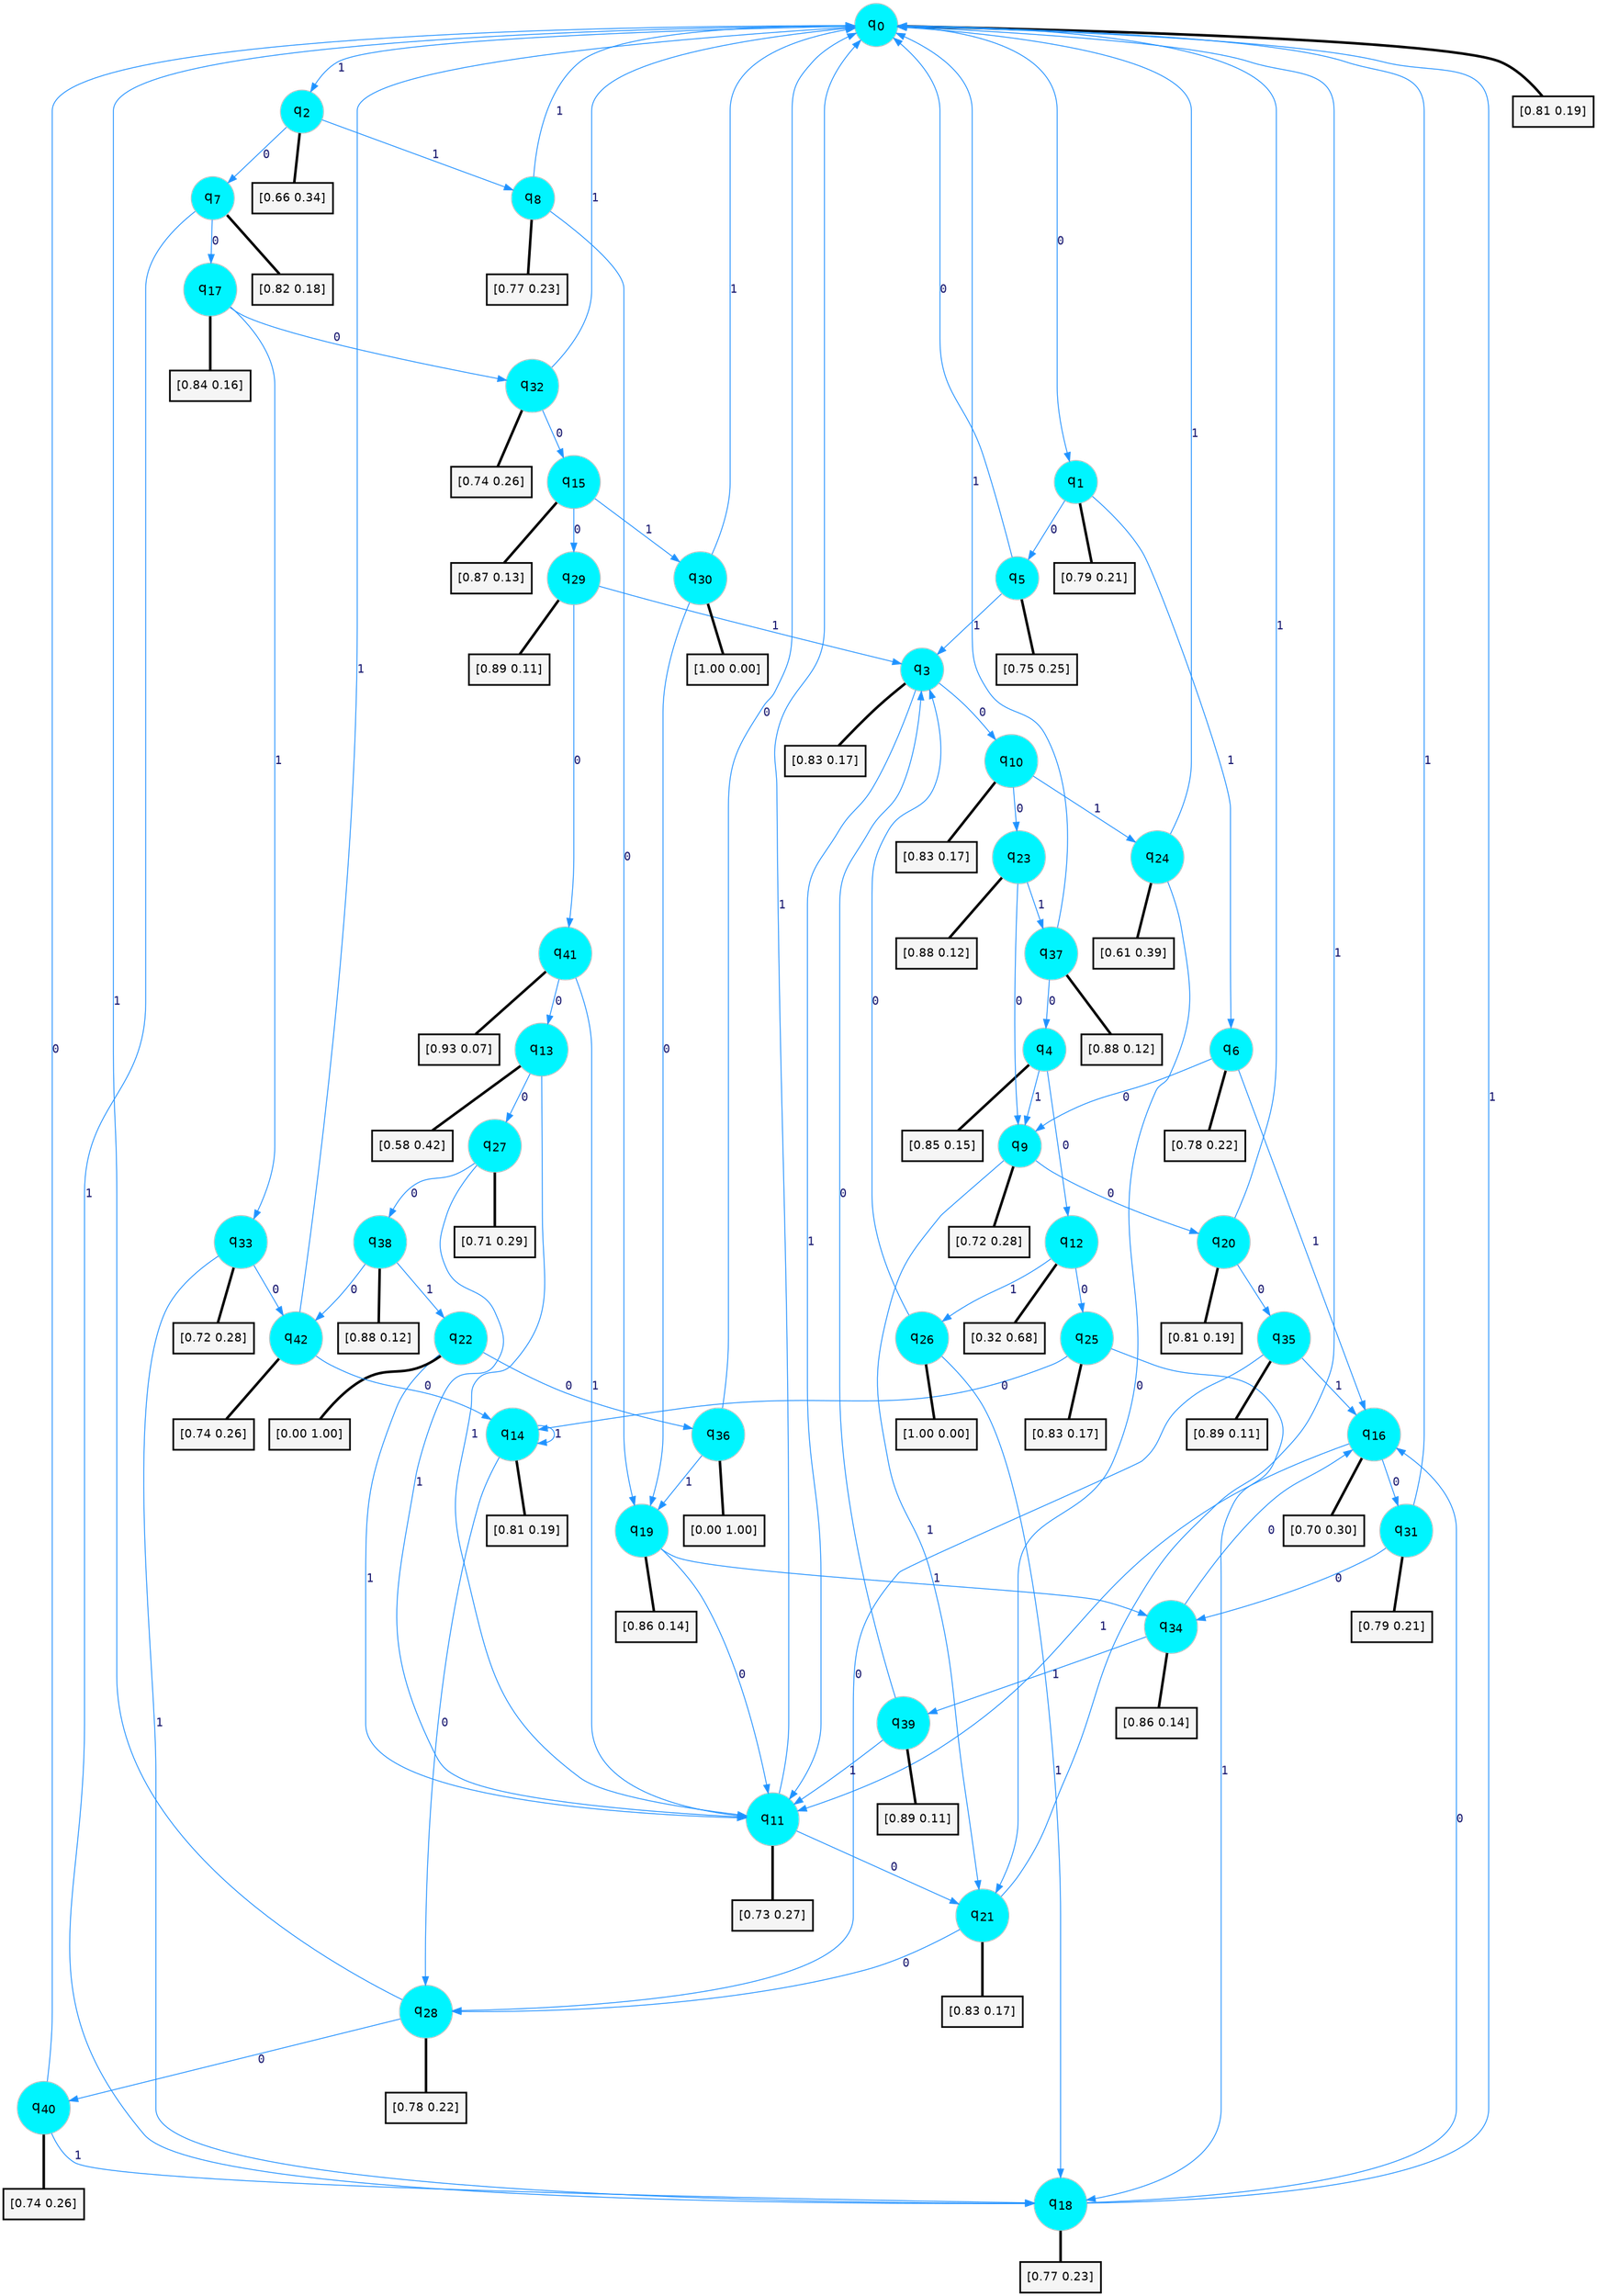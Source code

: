 digraph G {
graph [
bgcolor=transparent, dpi=300, rankdir=TD, size="40,25"];
node [
color=gray, fillcolor=turquoise1, fontcolor=black, fontname=Helvetica, fontsize=16, fontweight=bold, shape=circle, style=filled];
edge [
arrowsize=1, color=dodgerblue1, fontcolor=midnightblue, fontname=courier, fontweight=bold, penwidth=1, style=solid, weight=20];
0[label=<q<SUB>0</SUB>>];
1[label=<q<SUB>1</SUB>>];
2[label=<q<SUB>2</SUB>>];
3[label=<q<SUB>3</SUB>>];
4[label=<q<SUB>4</SUB>>];
5[label=<q<SUB>5</SUB>>];
6[label=<q<SUB>6</SUB>>];
7[label=<q<SUB>7</SUB>>];
8[label=<q<SUB>8</SUB>>];
9[label=<q<SUB>9</SUB>>];
10[label=<q<SUB>10</SUB>>];
11[label=<q<SUB>11</SUB>>];
12[label=<q<SUB>12</SUB>>];
13[label=<q<SUB>13</SUB>>];
14[label=<q<SUB>14</SUB>>];
15[label=<q<SUB>15</SUB>>];
16[label=<q<SUB>16</SUB>>];
17[label=<q<SUB>17</SUB>>];
18[label=<q<SUB>18</SUB>>];
19[label=<q<SUB>19</SUB>>];
20[label=<q<SUB>20</SUB>>];
21[label=<q<SUB>21</SUB>>];
22[label=<q<SUB>22</SUB>>];
23[label=<q<SUB>23</SUB>>];
24[label=<q<SUB>24</SUB>>];
25[label=<q<SUB>25</SUB>>];
26[label=<q<SUB>26</SUB>>];
27[label=<q<SUB>27</SUB>>];
28[label=<q<SUB>28</SUB>>];
29[label=<q<SUB>29</SUB>>];
30[label=<q<SUB>30</SUB>>];
31[label=<q<SUB>31</SUB>>];
32[label=<q<SUB>32</SUB>>];
33[label=<q<SUB>33</SUB>>];
34[label=<q<SUB>34</SUB>>];
35[label=<q<SUB>35</SUB>>];
36[label=<q<SUB>36</SUB>>];
37[label=<q<SUB>37</SUB>>];
38[label=<q<SUB>38</SUB>>];
39[label=<q<SUB>39</SUB>>];
40[label=<q<SUB>40</SUB>>];
41[label=<q<SUB>41</SUB>>];
42[label=<q<SUB>42</SUB>>];
43[label="[0.81 0.19]", shape=box,fontcolor=black, fontname=Helvetica, fontsize=14, penwidth=2, fillcolor=whitesmoke,color=black];
44[label="[0.79 0.21]", shape=box,fontcolor=black, fontname=Helvetica, fontsize=14, penwidth=2, fillcolor=whitesmoke,color=black];
45[label="[0.66 0.34]", shape=box,fontcolor=black, fontname=Helvetica, fontsize=14, penwidth=2, fillcolor=whitesmoke,color=black];
46[label="[0.83 0.17]", shape=box,fontcolor=black, fontname=Helvetica, fontsize=14, penwidth=2, fillcolor=whitesmoke,color=black];
47[label="[0.85 0.15]", shape=box,fontcolor=black, fontname=Helvetica, fontsize=14, penwidth=2, fillcolor=whitesmoke,color=black];
48[label="[0.75 0.25]", shape=box,fontcolor=black, fontname=Helvetica, fontsize=14, penwidth=2, fillcolor=whitesmoke,color=black];
49[label="[0.78 0.22]", shape=box,fontcolor=black, fontname=Helvetica, fontsize=14, penwidth=2, fillcolor=whitesmoke,color=black];
50[label="[0.82 0.18]", shape=box,fontcolor=black, fontname=Helvetica, fontsize=14, penwidth=2, fillcolor=whitesmoke,color=black];
51[label="[0.77 0.23]", shape=box,fontcolor=black, fontname=Helvetica, fontsize=14, penwidth=2, fillcolor=whitesmoke,color=black];
52[label="[0.72 0.28]", shape=box,fontcolor=black, fontname=Helvetica, fontsize=14, penwidth=2, fillcolor=whitesmoke,color=black];
53[label="[0.83 0.17]", shape=box,fontcolor=black, fontname=Helvetica, fontsize=14, penwidth=2, fillcolor=whitesmoke,color=black];
54[label="[0.73 0.27]", shape=box,fontcolor=black, fontname=Helvetica, fontsize=14, penwidth=2, fillcolor=whitesmoke,color=black];
55[label="[0.32 0.68]", shape=box,fontcolor=black, fontname=Helvetica, fontsize=14, penwidth=2, fillcolor=whitesmoke,color=black];
56[label="[0.58 0.42]", shape=box,fontcolor=black, fontname=Helvetica, fontsize=14, penwidth=2, fillcolor=whitesmoke,color=black];
57[label="[0.81 0.19]", shape=box,fontcolor=black, fontname=Helvetica, fontsize=14, penwidth=2, fillcolor=whitesmoke,color=black];
58[label="[0.87 0.13]", shape=box,fontcolor=black, fontname=Helvetica, fontsize=14, penwidth=2, fillcolor=whitesmoke,color=black];
59[label="[0.70 0.30]", shape=box,fontcolor=black, fontname=Helvetica, fontsize=14, penwidth=2, fillcolor=whitesmoke,color=black];
60[label="[0.84 0.16]", shape=box,fontcolor=black, fontname=Helvetica, fontsize=14, penwidth=2, fillcolor=whitesmoke,color=black];
61[label="[0.77 0.23]", shape=box,fontcolor=black, fontname=Helvetica, fontsize=14, penwidth=2, fillcolor=whitesmoke,color=black];
62[label="[0.86 0.14]", shape=box,fontcolor=black, fontname=Helvetica, fontsize=14, penwidth=2, fillcolor=whitesmoke,color=black];
63[label="[0.81 0.19]", shape=box,fontcolor=black, fontname=Helvetica, fontsize=14, penwidth=2, fillcolor=whitesmoke,color=black];
64[label="[0.83 0.17]", shape=box,fontcolor=black, fontname=Helvetica, fontsize=14, penwidth=2, fillcolor=whitesmoke,color=black];
65[label="[0.00 1.00]", shape=box,fontcolor=black, fontname=Helvetica, fontsize=14, penwidth=2, fillcolor=whitesmoke,color=black];
66[label="[0.88 0.12]", shape=box,fontcolor=black, fontname=Helvetica, fontsize=14, penwidth=2, fillcolor=whitesmoke,color=black];
67[label="[0.61 0.39]", shape=box,fontcolor=black, fontname=Helvetica, fontsize=14, penwidth=2, fillcolor=whitesmoke,color=black];
68[label="[0.83 0.17]", shape=box,fontcolor=black, fontname=Helvetica, fontsize=14, penwidth=2, fillcolor=whitesmoke,color=black];
69[label="[1.00 0.00]", shape=box,fontcolor=black, fontname=Helvetica, fontsize=14, penwidth=2, fillcolor=whitesmoke,color=black];
70[label="[0.71 0.29]", shape=box,fontcolor=black, fontname=Helvetica, fontsize=14, penwidth=2, fillcolor=whitesmoke,color=black];
71[label="[0.78 0.22]", shape=box,fontcolor=black, fontname=Helvetica, fontsize=14, penwidth=2, fillcolor=whitesmoke,color=black];
72[label="[0.89 0.11]", shape=box,fontcolor=black, fontname=Helvetica, fontsize=14, penwidth=2, fillcolor=whitesmoke,color=black];
73[label="[1.00 0.00]", shape=box,fontcolor=black, fontname=Helvetica, fontsize=14, penwidth=2, fillcolor=whitesmoke,color=black];
74[label="[0.79 0.21]", shape=box,fontcolor=black, fontname=Helvetica, fontsize=14, penwidth=2, fillcolor=whitesmoke,color=black];
75[label="[0.74 0.26]", shape=box,fontcolor=black, fontname=Helvetica, fontsize=14, penwidth=2, fillcolor=whitesmoke,color=black];
76[label="[0.72 0.28]", shape=box,fontcolor=black, fontname=Helvetica, fontsize=14, penwidth=2, fillcolor=whitesmoke,color=black];
77[label="[0.86 0.14]", shape=box,fontcolor=black, fontname=Helvetica, fontsize=14, penwidth=2, fillcolor=whitesmoke,color=black];
78[label="[0.89 0.11]", shape=box,fontcolor=black, fontname=Helvetica, fontsize=14, penwidth=2, fillcolor=whitesmoke,color=black];
79[label="[0.00 1.00]", shape=box,fontcolor=black, fontname=Helvetica, fontsize=14, penwidth=2, fillcolor=whitesmoke,color=black];
80[label="[0.88 0.12]", shape=box,fontcolor=black, fontname=Helvetica, fontsize=14, penwidth=2, fillcolor=whitesmoke,color=black];
81[label="[0.88 0.12]", shape=box,fontcolor=black, fontname=Helvetica, fontsize=14, penwidth=2, fillcolor=whitesmoke,color=black];
82[label="[0.89 0.11]", shape=box,fontcolor=black, fontname=Helvetica, fontsize=14, penwidth=2, fillcolor=whitesmoke,color=black];
83[label="[0.74 0.26]", shape=box,fontcolor=black, fontname=Helvetica, fontsize=14, penwidth=2, fillcolor=whitesmoke,color=black];
84[label="[0.93 0.07]", shape=box,fontcolor=black, fontname=Helvetica, fontsize=14, penwidth=2, fillcolor=whitesmoke,color=black];
85[label="[0.74 0.26]", shape=box,fontcolor=black, fontname=Helvetica, fontsize=14, penwidth=2, fillcolor=whitesmoke,color=black];
0->1 [label=0];
0->2 [label=1];
0->43 [arrowhead=none, penwidth=3,color=black];
1->5 [label=0];
1->6 [label=1];
1->44 [arrowhead=none, penwidth=3,color=black];
2->7 [label=0];
2->8 [label=1];
2->45 [arrowhead=none, penwidth=3,color=black];
3->10 [label=0];
3->11 [label=1];
3->46 [arrowhead=none, penwidth=3,color=black];
4->12 [label=0];
4->9 [label=1];
4->47 [arrowhead=none, penwidth=3,color=black];
5->0 [label=0];
5->3 [label=1];
5->48 [arrowhead=none, penwidth=3,color=black];
6->9 [label=0];
6->16 [label=1];
6->49 [arrowhead=none, penwidth=3,color=black];
7->17 [label=0];
7->18 [label=1];
7->50 [arrowhead=none, penwidth=3,color=black];
8->19 [label=0];
8->0 [label=1];
8->51 [arrowhead=none, penwidth=3,color=black];
9->20 [label=0];
9->21 [label=1];
9->52 [arrowhead=none, penwidth=3,color=black];
10->23 [label=0];
10->24 [label=1];
10->53 [arrowhead=none, penwidth=3,color=black];
11->21 [label=0];
11->0 [label=1];
11->54 [arrowhead=none, penwidth=3,color=black];
12->25 [label=0];
12->26 [label=1];
12->55 [arrowhead=none, penwidth=3,color=black];
13->27 [label=0];
13->11 [label=1];
13->56 [arrowhead=none, penwidth=3,color=black];
14->28 [label=0];
14->14 [label=1];
14->57 [arrowhead=none, penwidth=3,color=black];
15->29 [label=0];
15->30 [label=1];
15->58 [arrowhead=none, penwidth=3,color=black];
16->31 [label=0];
16->11 [label=1];
16->59 [arrowhead=none, penwidth=3,color=black];
17->32 [label=0];
17->33 [label=1];
17->60 [arrowhead=none, penwidth=3,color=black];
18->16 [label=0];
18->0 [label=1];
18->61 [arrowhead=none, penwidth=3,color=black];
19->11 [label=0];
19->34 [label=1];
19->62 [arrowhead=none, penwidth=3,color=black];
20->35 [label=0];
20->0 [label=1];
20->63 [arrowhead=none, penwidth=3,color=black];
21->28 [label=0];
21->0 [label=1];
21->64 [arrowhead=none, penwidth=3,color=black];
22->36 [label=0];
22->11 [label=1];
22->65 [arrowhead=none, penwidth=3,color=black];
23->9 [label=0];
23->37 [label=1];
23->66 [arrowhead=none, penwidth=3,color=black];
24->21 [label=0];
24->0 [label=1];
24->67 [arrowhead=none, penwidth=3,color=black];
25->14 [label=0];
25->18 [label=1];
25->68 [arrowhead=none, penwidth=3,color=black];
26->3 [label=0];
26->18 [label=1];
26->69 [arrowhead=none, penwidth=3,color=black];
27->38 [label=0];
27->11 [label=1];
27->70 [arrowhead=none, penwidth=3,color=black];
28->40 [label=0];
28->0 [label=1];
28->71 [arrowhead=none, penwidth=3,color=black];
29->41 [label=0];
29->3 [label=1];
29->72 [arrowhead=none, penwidth=3,color=black];
30->19 [label=0];
30->0 [label=1];
30->73 [arrowhead=none, penwidth=3,color=black];
31->34 [label=0];
31->0 [label=1];
31->74 [arrowhead=none, penwidth=3,color=black];
32->15 [label=0];
32->0 [label=1];
32->75 [arrowhead=none, penwidth=3,color=black];
33->42 [label=0];
33->18 [label=1];
33->76 [arrowhead=none, penwidth=3,color=black];
34->16 [label=0];
34->39 [label=1];
34->77 [arrowhead=none, penwidth=3,color=black];
35->28 [label=0];
35->16 [label=1];
35->78 [arrowhead=none, penwidth=3,color=black];
36->0 [label=0];
36->19 [label=1];
36->79 [arrowhead=none, penwidth=3,color=black];
37->4 [label=0];
37->0 [label=1];
37->80 [arrowhead=none, penwidth=3,color=black];
38->42 [label=0];
38->22 [label=1];
38->81 [arrowhead=none, penwidth=3,color=black];
39->3 [label=0];
39->11 [label=1];
39->82 [arrowhead=none, penwidth=3,color=black];
40->0 [label=0];
40->18 [label=1];
40->83 [arrowhead=none, penwidth=3,color=black];
41->13 [label=0];
41->11 [label=1];
41->84 [arrowhead=none, penwidth=3,color=black];
42->14 [label=0];
42->0 [label=1];
42->85 [arrowhead=none, penwidth=3,color=black];
}
